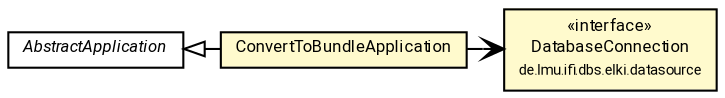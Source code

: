 #!/usr/local/bin/dot
#
# Class diagram 
# Generated by UMLGraph version R5_7_2-60-g0e99a6 (http://www.spinellis.gr/umlgraph/)
#

digraph G {
	graph [fontnames="svg"]
	edge [fontname="Roboto",fontsize=7,labelfontname="Roboto",labelfontsize=7,color="black"];
	node [fontname="Roboto",fontcolor="black",fontsize=8,shape=plaintext,margin=0,width=0,height=0];
	nodesep=0.15;
	ranksep=0.25;
	rankdir=LR;
	// de.lmu.ifi.dbs.elki.application.AbstractApplication
	c2839662 [label=<<table title="de.lmu.ifi.dbs.elki.application.AbstractApplication" border="0" cellborder="1" cellspacing="0" cellpadding="2" href="AbstractApplication.html" target="_parent">
		<tr><td><table border="0" cellspacing="0" cellpadding="1">
		<tr><td align="center" balign="center"> <font face="Roboto"><i>AbstractApplication</i></font> </td></tr>
		</table></td></tr>
		</table>>, URL="AbstractApplication.html"];
	// de.lmu.ifi.dbs.elki.datasource.DatabaseConnection
	c2839691 [label=<<table title="de.lmu.ifi.dbs.elki.datasource.DatabaseConnection" border="0" cellborder="1" cellspacing="0" cellpadding="2" bgcolor="LemonChiffon" href="../datasource/DatabaseConnection.html" target="_parent">
		<tr><td><table border="0" cellspacing="0" cellpadding="1">
		<tr><td align="center" balign="center"> &#171;interface&#187; </td></tr>
		<tr><td align="center" balign="center"> <font face="Roboto">DatabaseConnection</font> </td></tr>
		<tr><td align="center" balign="center"> <font face="Roboto" point-size="7.0">de.lmu.ifi.dbs.elki.datasource</font> </td></tr>
		</table></td></tr>
		</table>>, URL="../datasource/DatabaseConnection.html"];
	// de.lmu.ifi.dbs.elki.application.ConvertToBundleApplication
	c2841171 [label=<<table title="de.lmu.ifi.dbs.elki.application.ConvertToBundleApplication" border="0" cellborder="1" cellspacing="0" cellpadding="2" bgcolor="lemonChiffon" href="ConvertToBundleApplication.html" target="_parent">
		<tr><td><table border="0" cellspacing="0" cellpadding="1">
		<tr><td align="center" balign="center"> <font face="Roboto">ConvertToBundleApplication</font> </td></tr>
		</table></td></tr>
		</table>>, URL="ConvertToBundleApplication.html"];
	// de.lmu.ifi.dbs.elki.application.ConvertToBundleApplication extends de.lmu.ifi.dbs.elki.application.AbstractApplication
	c2839662 -> c2841171 [arrowtail=empty,dir=back,weight=10];
	// de.lmu.ifi.dbs.elki.application.ConvertToBundleApplication navassoc de.lmu.ifi.dbs.elki.datasource.DatabaseConnection
	c2841171 -> c2839691 [arrowhead=open,weight=1];
}

